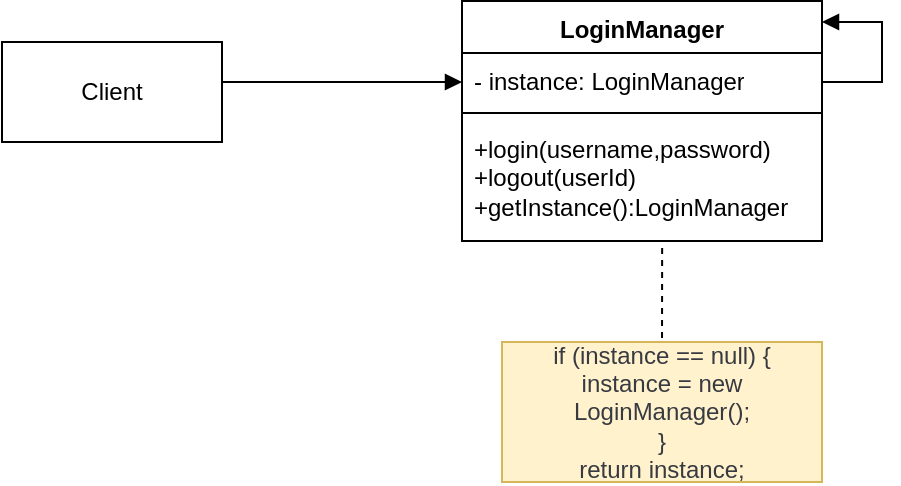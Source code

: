 <mxfile version="26.2.2">
  <diagram name="Page-1" id="6jBvat9qf7IG-aGNyt_C">
    <mxGraphModel dx="858" dy="521" grid="1" gridSize="10" guides="1" tooltips="1" connect="1" arrows="1" fold="1" page="1" pageScale="1" pageWidth="850" pageHeight="1100" math="0" shadow="0">
      <root>
        <mxCell id="0" />
        <mxCell id="1" parent="0" />
        <mxCell id="ifRfV686bpwNZJN65yCt-1" value="Client" style="html=1;whiteSpace=wrap;" vertex="1" parent="1">
          <mxGeometry x="70" y="140" width="110" height="50" as="geometry" />
        </mxCell>
        <mxCell id="ifRfV686bpwNZJN65yCt-2" value="" style="html=1;verticalAlign=bottom;endArrow=block;curved=0;rounded=0;exitX=1;exitY=0.25;exitDx=0;exitDy=0;" edge="1" parent="1">
          <mxGeometry width="80" relative="1" as="geometry">
            <mxPoint x="180" y="160" as="sourcePoint" />
            <mxPoint x="300" y="160" as="targetPoint" />
          </mxGeometry>
        </mxCell>
        <mxCell id="ifRfV686bpwNZJN65yCt-3" value="LoginManager" style="swimlane;fontStyle=1;align=center;verticalAlign=top;childLayout=stackLayout;horizontal=1;startSize=26;horizontalStack=0;resizeParent=1;resizeParentMax=0;resizeLast=0;collapsible=1;marginBottom=0;whiteSpace=wrap;html=1;" vertex="1" parent="1">
          <mxGeometry x="300" y="119.5" width="180" height="120" as="geometry" />
        </mxCell>
        <mxCell id="ifRfV686bpwNZJN65yCt-4" value="- instance: LoginManager" style="text;strokeColor=none;fillColor=none;align=left;verticalAlign=top;spacingLeft=4;spacingRight=4;overflow=hidden;rotatable=0;points=[[0,0.5],[1,0.5]];portConstraint=eastwest;whiteSpace=wrap;html=1;" vertex="1" parent="ifRfV686bpwNZJN65yCt-3">
          <mxGeometry y="26" width="180" height="26" as="geometry" />
        </mxCell>
        <mxCell id="ifRfV686bpwNZJN65yCt-5" value="" style="line;strokeWidth=1;fillColor=none;align=left;verticalAlign=middle;spacingTop=-1;spacingLeft=3;spacingRight=3;rotatable=0;labelPosition=right;points=[];portConstraint=eastwest;strokeColor=inherit;" vertex="1" parent="ifRfV686bpwNZJN65yCt-3">
          <mxGeometry y="52" width="180" height="8" as="geometry" />
        </mxCell>
        <mxCell id="ifRfV686bpwNZJN65yCt-6" value="+login(username,password)&lt;div&gt;+logout(userId)&lt;/div&gt;&lt;div&gt;+getInstance():LoginManager&lt;/div&gt;" style="text;strokeColor=none;fillColor=none;align=left;verticalAlign=top;spacingLeft=4;spacingRight=4;overflow=hidden;rotatable=0;points=[[0,0.5],[1,0.5]];portConstraint=eastwest;whiteSpace=wrap;html=1;" vertex="1" parent="ifRfV686bpwNZJN65yCt-3">
          <mxGeometry y="60" width="180" height="60" as="geometry" />
        </mxCell>
        <mxCell id="ifRfV686bpwNZJN65yCt-7" value="" style="html=1;align=left;spacingLeft=2;endArrow=block;rounded=0;edgeStyle=orthogonalEdgeStyle;curved=0;rounded=0;exitX=1;exitY=0.558;exitDx=0;exitDy=0;exitPerimeter=0;" edge="1" parent="1" source="ifRfV686bpwNZJN65yCt-4">
          <mxGeometry relative="1" as="geometry">
            <mxPoint x="485" y="160" as="sourcePoint" />
            <Array as="points">
              <mxPoint x="510" y="160" />
              <mxPoint x="510" y="130" />
            </Array>
            <mxPoint x="480" y="130" as="targetPoint" />
          </mxGeometry>
        </mxCell>
        <mxCell id="ifRfV686bpwNZJN65yCt-8" value="" style="endArrow=none;dashed=1;html=1;rounded=0;entryX=0.556;entryY=1.008;entryDx=0;entryDy=0;entryPerimeter=0;" edge="1" parent="1" target="ifRfV686bpwNZJN65yCt-6">
          <mxGeometry width="50" height="50" relative="1" as="geometry">
            <mxPoint x="400" y="300" as="sourcePoint" />
            <mxPoint x="415" y="280" as="targetPoint" />
          </mxGeometry>
        </mxCell>
        <mxCell id="ifRfV686bpwNZJN65yCt-9" value="&lt;font style=&quot;color: rgb(56, 58, 66);&quot;&gt;&lt;span style=&quot;&quot; class=&quot;token&quot;&gt;if&lt;/span&gt; &lt;span style=&quot;&quot; class=&quot;token&quot;&gt;(&lt;/span&gt;instance &lt;span style=&quot;&quot; class=&quot;token&quot;&gt;==&lt;/span&gt; &lt;span style=&quot;&quot; class=&quot;token&quot;&gt;null&lt;/span&gt;&lt;span style=&quot;&quot; class=&quot;token&quot;&gt;)&lt;/span&gt; &lt;span style=&quot;&quot; class=&quot;token&quot;&gt;{&lt;/span&gt;&lt;br/&gt;        instance &lt;span style=&quot;&quot; class=&quot;token&quot;&gt;=&lt;/span&gt; &lt;span style=&quot;&quot; class=&quot;token&quot;&gt;new&lt;/span&gt; &lt;span style=&quot;&quot; class=&quot;token&quot;&gt;LoginManager&lt;/span&gt;&lt;span style=&quot;&quot; class=&quot;token&quot;&gt;(&lt;/span&gt;&lt;span style=&quot;&quot; class=&quot;token&quot;&gt;)&lt;/span&gt;&lt;span style=&quot;&quot; class=&quot;token&quot;&gt;;&lt;/span&gt;&lt;br/&gt;    &lt;span style=&quot;&quot; class=&quot;token&quot;&gt;}&lt;/span&gt;&lt;br/&gt;    &lt;span style=&quot;&quot; class=&quot;token&quot;&gt;return&lt;/span&gt; instance&lt;span style=&quot;&quot; class=&quot;token&quot;&gt;;&lt;/span&gt;&lt;/font&gt;" style="rounded=0;whiteSpace=wrap;html=1;align=center;fillColor=#fff2cc;strokeColor=#d6b656;" vertex="1" parent="1">
          <mxGeometry x="320" y="290" width="160" height="70" as="geometry" />
        </mxCell>
      </root>
    </mxGraphModel>
  </diagram>
</mxfile>
